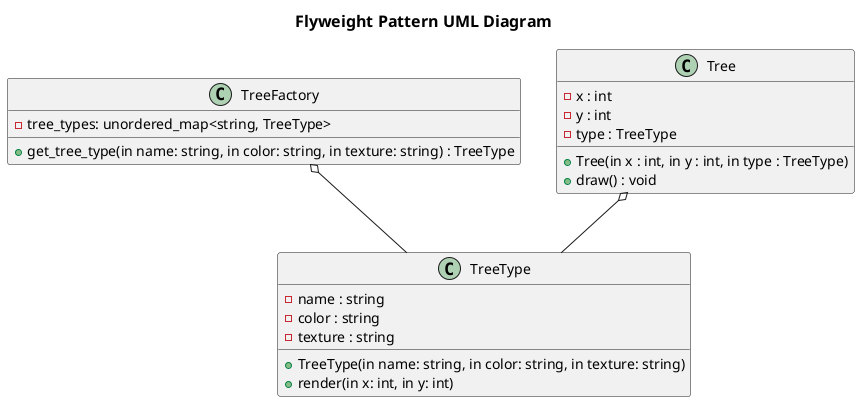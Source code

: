 @startuml

skinparam TitleFontSize 16
title "Flyweight Pattern UML Diagram"

class TreeType{
    -name : string
    -color : string
    -texture : string
    +TreeType(in name: string, in color: string, in texture: string)
    +render(in x: int, in y: int)
}

class TreeFactory{
    -tree_types: unordered_map<string, TreeType>
    +get_tree_type(in name: string, in color: string, in texture: string) : TreeType
}

class Tree{
    -x : int
    -y : int
    -type : TreeType
    +Tree(in x : int, in y : int, in type : TreeType)
    +draw() : void
}

Tree o-- TreeType
TreeFactory o-- TreeType

@enduml
